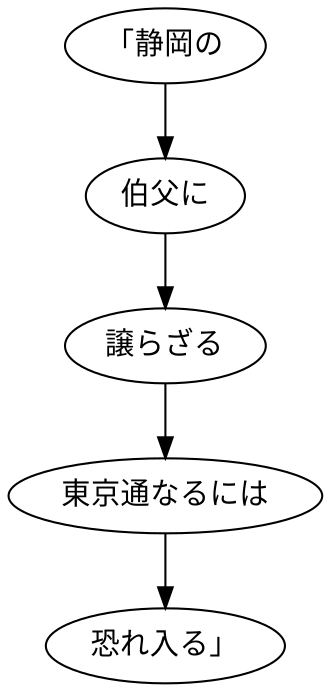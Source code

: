 digraph graph6302 {
	node0 [label="「静岡の"];
	node1 [label="伯父に"];
	node2 [label="譲らざる"];
	node3 [label="東京通なるには"];
	node4 [label="恐れ入る」"];
	node0 -> node1;
	node1 -> node2;
	node2 -> node3;
	node3 -> node4;
}
